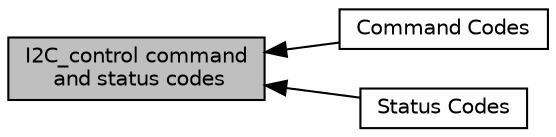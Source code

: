 digraph "I2C_control command and status codes"
{
  edge [fontname="Helvetica",fontsize="10",labelfontname="Helvetica",labelfontsize="10"];
  node [fontname="Helvetica",fontsize="10",shape=record];
  rankdir=LR;
  Node2 [label="Command Codes",height=0.2,width=0.4,color="black", fillcolor="white", style="filled",URL="$group___i2_c___c_m_d.html"];
  Node0 [label="I2C_control command\l and status codes",height=0.2,width=0.4,color="black", fillcolor="grey75", style="filled", fontcolor="black"];
  Node1 [label="Status Codes",height=0.2,width=0.4,color="black", fillcolor="white", style="filled",URL="$group___i2_c___s_t_a_t_u_s.html"];
  Node0->Node1 [shape=plaintext, dir="back", style="solid"];
  Node0->Node2 [shape=plaintext, dir="back", style="solid"];
}
